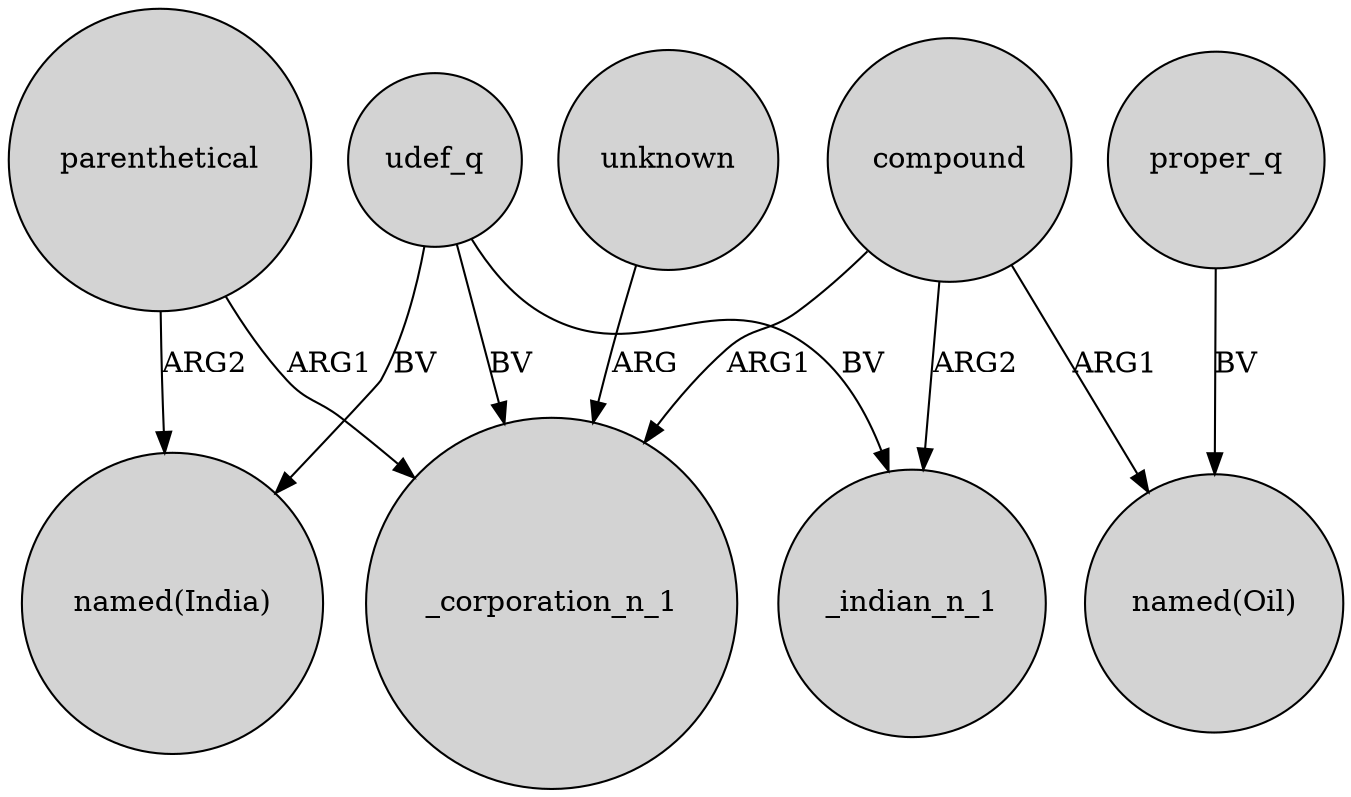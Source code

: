 digraph {
	node [shape=circle style=filled]
	parenthetical -> "named(India)" [label=ARG2]
	proper_q -> "named(Oil)" [label=BV]
	udef_q -> _indian_n_1 [label=BV]
	compound -> _corporation_n_1 [label=ARG1]
	compound -> "named(Oil)" [label=ARG1]
	udef_q -> "named(India)" [label=BV]
	unknown -> _corporation_n_1 [label=ARG]
	compound -> _indian_n_1 [label=ARG2]
	parenthetical -> _corporation_n_1 [label=ARG1]
	udef_q -> _corporation_n_1 [label=BV]
}
